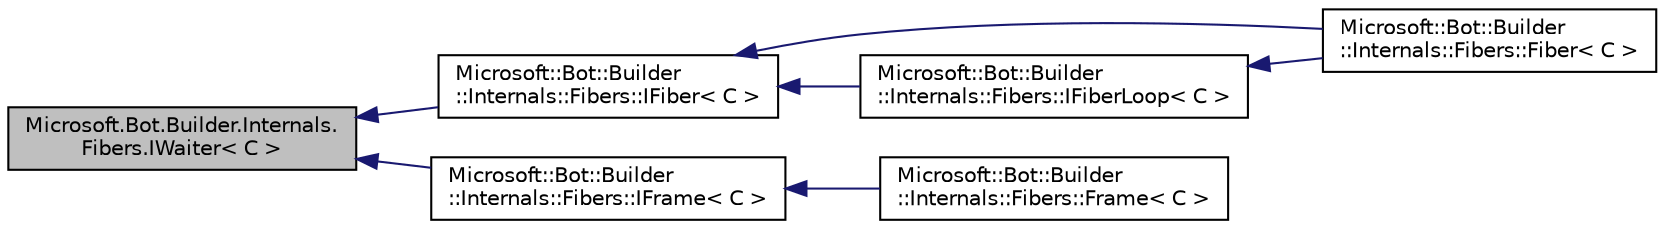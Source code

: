 digraph "Microsoft.Bot.Builder.Internals.Fibers.IWaiter&lt; C &gt;"
{
  edge [fontname="Helvetica",fontsize="10",labelfontname="Helvetica",labelfontsize="10"];
  node [fontname="Helvetica",fontsize="10",shape=record];
  rankdir="LR";
  Node1 [label="Microsoft.Bot.Builder.Internals.\lFibers.IWaiter\< C \>",height=0.2,width=0.4,color="black", fillcolor="grey75", style="filled", fontcolor="black"];
  Node1 -> Node2 [dir="back",color="midnightblue",fontsize="10",style="solid",fontname="Helvetica"];
  Node2 [label="Microsoft::Bot::Builder\l::Internals::Fibers::IFiber\< C \>",height=0.2,width=0.4,color="black", fillcolor="white", style="filled",URL="$d3/d48/interface_microsoft_1_1_bot_1_1_builder_1_1_internals_1_1_fibers_1_1_i_fiber.html"];
  Node2 -> Node3 [dir="back",color="midnightblue",fontsize="10",style="solid",fontname="Helvetica"];
  Node3 [label="Microsoft::Bot::Builder\l::Internals::Fibers::Fiber\< C \>",height=0.2,width=0.4,color="black", fillcolor="white", style="filled",URL="$d6/d8d/class_microsoft_1_1_bot_1_1_builder_1_1_internals_1_1_fibers_1_1_fiber.html"];
  Node2 -> Node4 [dir="back",color="midnightblue",fontsize="10",style="solid",fontname="Helvetica"];
  Node4 [label="Microsoft::Bot::Builder\l::Internals::Fibers::IFiberLoop\< C \>",height=0.2,width=0.4,color="black", fillcolor="white", style="filled",URL="$d3/d08/interface_microsoft_1_1_bot_1_1_builder_1_1_internals_1_1_fibers_1_1_i_fiber_loop.html"];
  Node4 -> Node3 [dir="back",color="midnightblue",fontsize="10",style="solid",fontname="Helvetica"];
  Node1 -> Node5 [dir="back",color="midnightblue",fontsize="10",style="solid",fontname="Helvetica"];
  Node5 [label="Microsoft::Bot::Builder\l::Internals::Fibers::IFrame\< C \>",height=0.2,width=0.4,color="black", fillcolor="white", style="filled",URL="$db/d9a/interface_microsoft_1_1_bot_1_1_builder_1_1_internals_1_1_fibers_1_1_i_frame.html"];
  Node5 -> Node6 [dir="back",color="midnightblue",fontsize="10",style="solid",fontname="Helvetica"];
  Node6 [label="Microsoft::Bot::Builder\l::Internals::Fibers::Frame\< C \>",height=0.2,width=0.4,color="black", fillcolor="white", style="filled",URL="$da/d03/class_microsoft_1_1_bot_1_1_builder_1_1_internals_1_1_fibers_1_1_frame.html"];
}

